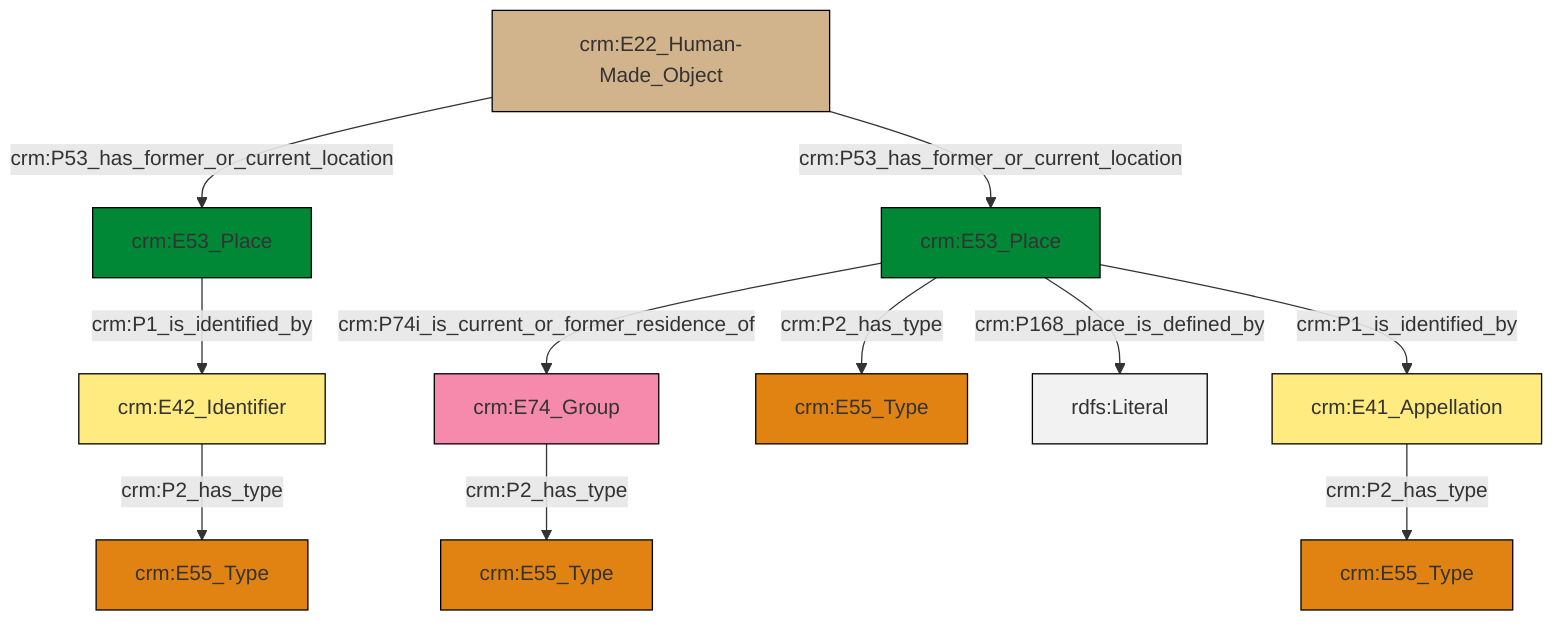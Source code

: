 graph TD
classDef Literal fill:#f2f2f2,stroke:#000000;
classDef CRM_Entity fill:#FFFFFF,stroke:#000000;
classDef Temporal_Entity fill:#00C9E6, stroke:#000000;
classDef Type fill:#E18312, stroke:#000000;
classDef Time-Span fill:#2C9C91, stroke:#000000;
classDef Appellation fill:#FFEB7F, stroke:#000000;
classDef Place fill:#008836, stroke:#000000;
classDef Persistent_Item fill:#B266B2, stroke:#000000;
classDef Conceptual_Object fill:#FFD700, stroke:#000000;
classDef Physical_Thing fill:#D2B48C, stroke:#000000;
classDef Actor fill:#f58aad, stroke:#000000;
classDef PC_Classes fill:#4ce600, stroke:#000000;
classDef Multi fill:#cccccc,stroke:#000000;

0["crm:E22_Human-Made_Object"]:::Physical_Thing -->|crm:P53_has_former_or_current_location| 1["crm:E53_Place"]:::Place
0["crm:E22_Human-Made_Object"]:::Physical_Thing -->|crm:P53_has_former_or_current_location| 7["crm:E53_Place"]:::Place
10["crm:E41_Appellation"]:::Appellation -->|crm:P2_has_type| 5["crm:E55_Type"]:::Type
7["crm:E53_Place"]:::Place -->|crm:P74i_is_current_or_former_residence_of| 15["crm:E74_Group"]:::Actor
7["crm:E53_Place"]:::Place -->|crm:P2_has_type| 2["crm:E55_Type"]:::Type
1["crm:E53_Place"]:::Place -->|crm:P1_is_identified_by| 17["crm:E42_Identifier"]:::Appellation
15["crm:E74_Group"]:::Actor -->|crm:P2_has_type| 11["crm:E55_Type"]:::Type
7["crm:E53_Place"]:::Place -->|crm:P168_place_is_defined_by| 22[rdfs:Literal]:::Literal
17["crm:E42_Identifier"]:::Appellation -->|crm:P2_has_type| 8["crm:E55_Type"]:::Type
7["crm:E53_Place"]:::Place -->|crm:P1_is_identified_by| 10["crm:E41_Appellation"]:::Appellation